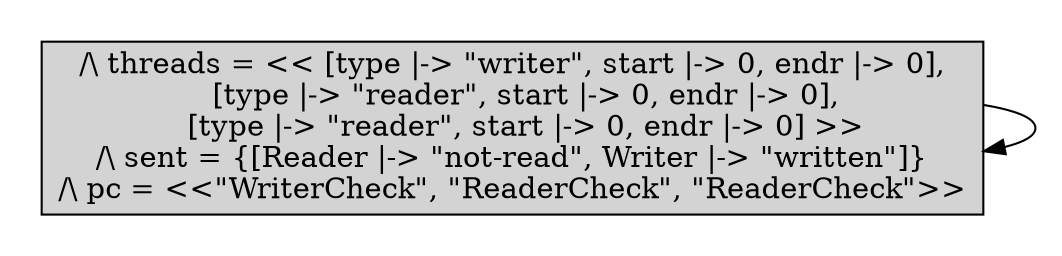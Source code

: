 strict digraph DiskGraph {
node [shape=box,style=rounded]
nodesep=0.35;
subgraph cluster_graph {
color="white";
-8966003369997992322 [label="/\\ threads = << [type |-> \"writer\", start |-> 0, endr |-> 0],\n   [type |-> \"reader\", start |-> 0, endr |-> 0],\n   [type |-> \"reader\", start |-> 0, endr |-> 0] >>\n/\\ sent = {[Reader |-> \"not-read\", Writer |-> \"written\"]}\n/\\ pc = <<\"WriterCheck\", \"ReaderCheck\", \"ReaderCheck\">>",style = filled]
-8966003369997992322 -> -8966003369997992322 [label="",color="black",fontcolor="black"];
-8966003369997992322 -> -8966003369997992322 [label="",color="black",fontcolor="black"];
-8966003369997992322 -> -8966003369997992322 [label="",color="black",fontcolor="black"];
{rank = same; -8966003369997992322;}
}
}